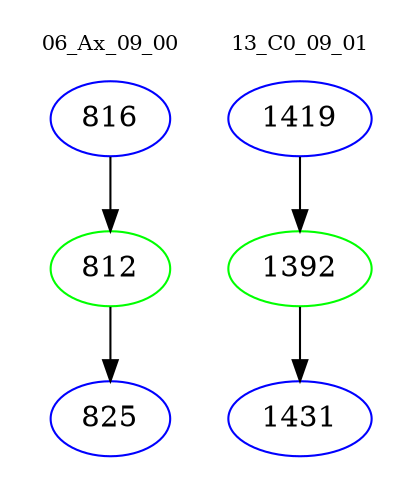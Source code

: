 digraph{
subgraph cluster_0 {
color = white
label = "06_Ax_09_00";
fontsize=10;
T0_816 [label="816", color="blue"]
T0_816 -> T0_812 [color="black"]
T0_812 [label="812", color="green"]
T0_812 -> T0_825 [color="black"]
T0_825 [label="825", color="blue"]
}
subgraph cluster_1 {
color = white
label = "13_C0_09_01";
fontsize=10;
T1_1419 [label="1419", color="blue"]
T1_1419 -> T1_1392 [color="black"]
T1_1392 [label="1392", color="green"]
T1_1392 -> T1_1431 [color="black"]
T1_1431 [label="1431", color="blue"]
}
}
